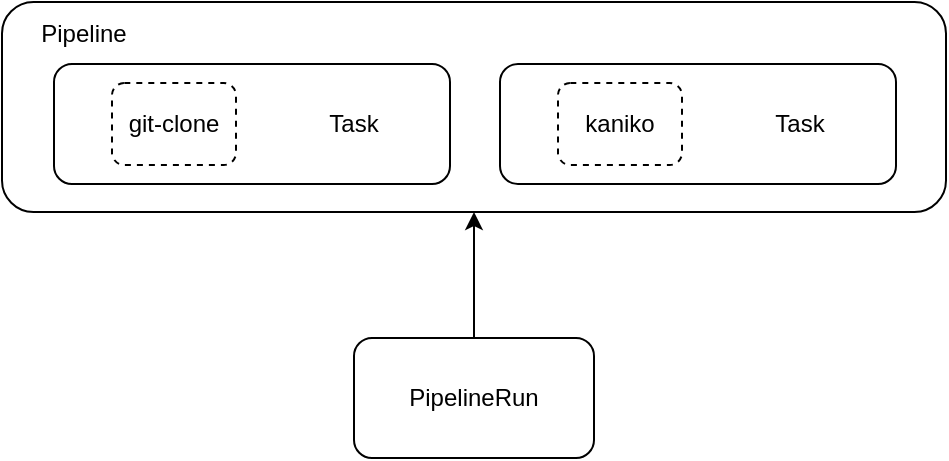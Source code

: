 <mxfile version="24.7.17">
  <diagram name="第 1 页" id="BCCBoekBYI5Rz_YFW93R">
    <mxGraphModel dx="1302" dy="758" grid="0" gridSize="10" guides="1" tooltips="1" connect="1" arrows="1" fold="1" page="1" pageScale="1" pageWidth="1169" pageHeight="827" math="0" shadow="0">
      <root>
        <mxCell id="0" />
        <mxCell id="1" parent="0" />
        <mxCell id="HlgGpDfsv6TwYngPDT2Y-6" value="" style="rounded=1;whiteSpace=wrap;html=1;fillColor=none;" vertex="1" parent="1">
          <mxGeometry x="349" y="299" width="472" height="105" as="geometry" />
        </mxCell>
        <mxCell id="HlgGpDfsv6TwYngPDT2Y-1" value="" style="rounded=1;whiteSpace=wrap;html=1;fillColor=none;" vertex="1" parent="1">
          <mxGeometry x="375" y="330" width="198" height="60" as="geometry" />
        </mxCell>
        <mxCell id="HlgGpDfsv6TwYngPDT2Y-2" value="Task" style="text;html=1;align=center;verticalAlign=middle;whiteSpace=wrap;rounded=0;" vertex="1" parent="1">
          <mxGeometry x="495" y="345" width="60" height="30" as="geometry" />
        </mxCell>
        <mxCell id="HlgGpDfsv6TwYngPDT2Y-3" value="git-clone" style="rounded=1;whiteSpace=wrap;html=1;dashed=1;fillColor=none;" vertex="1" parent="1">
          <mxGeometry x="404" y="339.5" width="62" height="41" as="geometry" />
        </mxCell>
        <mxCell id="HlgGpDfsv6TwYngPDT2Y-5" style="edgeStyle=orthogonalEdgeStyle;rounded=0;orthogonalLoop=1;jettySize=auto;html=1;entryX=0.5;entryY=1;entryDx=0;entryDy=0;" edge="1" parent="1" source="HlgGpDfsv6TwYngPDT2Y-4" target="HlgGpDfsv6TwYngPDT2Y-6">
          <mxGeometry relative="1" as="geometry">
            <mxPoint x="472" y="404" as="targetPoint" />
          </mxGeometry>
        </mxCell>
        <mxCell id="HlgGpDfsv6TwYngPDT2Y-4" value="PipelineRun" style="rounded=1;whiteSpace=wrap;html=1;fillColor=none;" vertex="1" parent="1">
          <mxGeometry x="525" y="467" width="120" height="60" as="geometry" />
        </mxCell>
        <mxCell id="HlgGpDfsv6TwYngPDT2Y-7" value="Pipeline" style="text;html=1;align=center;verticalAlign=middle;whiteSpace=wrap;rounded=0;" vertex="1" parent="1">
          <mxGeometry x="360" y="300" width="60" height="30" as="geometry" />
        </mxCell>
        <mxCell id="HlgGpDfsv6TwYngPDT2Y-8" value="" style="rounded=1;whiteSpace=wrap;html=1;fillColor=none;" vertex="1" parent="1">
          <mxGeometry x="598" y="330" width="198" height="60" as="geometry" />
        </mxCell>
        <mxCell id="HlgGpDfsv6TwYngPDT2Y-9" value="Task" style="text;html=1;align=center;verticalAlign=middle;whiteSpace=wrap;rounded=0;" vertex="1" parent="1">
          <mxGeometry x="718" y="345" width="60" height="30" as="geometry" />
        </mxCell>
        <mxCell id="HlgGpDfsv6TwYngPDT2Y-10" value="kaniko" style="rounded=1;whiteSpace=wrap;html=1;dashed=1;fillColor=none;" vertex="1" parent="1">
          <mxGeometry x="627" y="339.5" width="62" height="41" as="geometry" />
        </mxCell>
      </root>
    </mxGraphModel>
  </diagram>
</mxfile>
